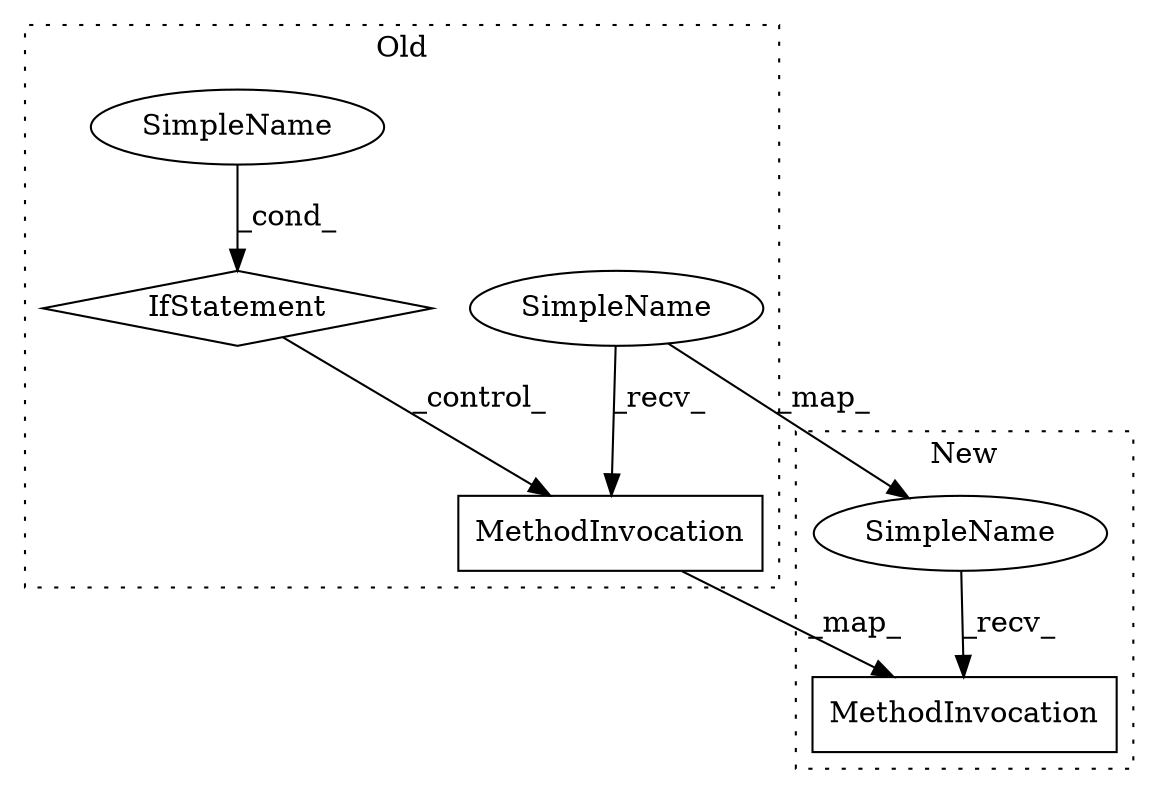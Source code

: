 digraph G {
subgraph cluster0 {
1 [label="IfStatement" a="25" s="789,801" l="4,2" shape="diamond"];
2 [label="MethodInvocation" a="32" s="848,865" l="8,1" shape="box"];
4 [label="SimpleName" a="42" s="793" l="8" shape="ellipse"];
5 [label="SimpleName" a="42" s="842" l="5" shape="ellipse"];
label = "Old";
style="dotted";
}
subgraph cluster1 {
3 [label="MethodInvocation" a="32" s="1513,1530" l="8,1" shape="box"];
6 [label="SimpleName" a="42" s="1487" l="25" shape="ellipse"];
label = "New";
style="dotted";
}
1 -> 2 [label="_control_"];
2 -> 3 [label="_map_"];
4 -> 1 [label="_cond_"];
5 -> 6 [label="_map_"];
5 -> 2 [label="_recv_"];
6 -> 3 [label="_recv_"];
}